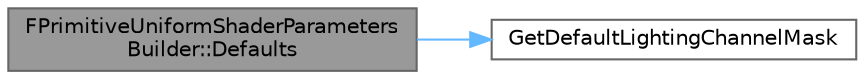 digraph "FPrimitiveUniformShaderParametersBuilder::Defaults"
{
 // INTERACTIVE_SVG=YES
 // LATEX_PDF_SIZE
  bgcolor="transparent";
  edge [fontname=Helvetica,fontsize=10,labelfontname=Helvetica,labelfontsize=10];
  node [fontname=Helvetica,fontsize=10,shape=box,height=0.2,width=0.4];
  rankdir="LR";
  Node1 [id="Node000001",label="FPrimitiveUniformShaderParameters\lBuilder::Defaults",height=0.2,width=0.4,color="gray40", fillcolor="grey60", style="filled", fontcolor="black",tooltip=" "];
  Node1 -> Node2 [id="edge1_Node000001_Node000002",color="steelblue1",style="solid",tooltip=" "];
  Node2 [id="Node000002",label="GetDefaultLightingChannelMask",height=0.2,width=0.4,color="grey40", fillcolor="white", style="filled",URL="$df/dcf/EngineTypes_8h.html#a20f642bb7bb8f7cf267178a867a0b242",tooltip="Returns mask for only channel 0."];
}
